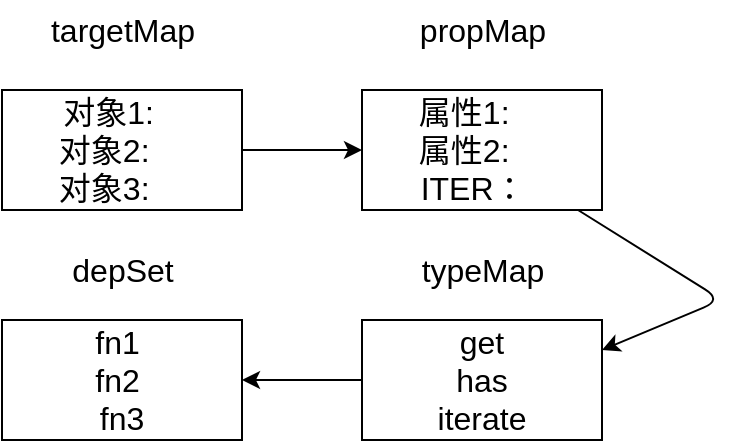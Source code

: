 <mxfile>
    <diagram id="XlxlzhI9_-ginBJWDxY5" name="第 1 页">
        <mxGraphModel dx="1402" dy="599" grid="1" gridSize="10" guides="1" tooltips="1" connect="1" arrows="1" fold="1" page="1" pageScale="1" pageWidth="827" pageHeight="1169" math="0" shadow="0">
            <root>
                <mxCell id="0"/>
                <mxCell id="1" parent="0"/>
                <mxCell id="27" style="edgeStyle=none;html=1;entryX=0;entryY=0.5;entryDx=0;entryDy=0;fontSize=16;" edge="1" parent="1" source="21" target="24">
                    <mxGeometry relative="1" as="geometry"/>
                </mxCell>
                <mxCell id="21" value="对象1:&amp;nbsp; &amp;nbsp;&lt;br&gt;对象2:&amp;nbsp; &amp;nbsp;&amp;nbsp;&lt;br&gt;对象3:&amp;nbsp; &amp;nbsp;&amp;nbsp;" style="whiteSpace=wrap;html=1;fontSize=16;" vertex="1" parent="1">
                    <mxGeometry x="234" y="255" width="120" height="60" as="geometry"/>
                </mxCell>
                <mxCell id="23" value="propMap" style="text;html=1;align=center;verticalAlign=middle;resizable=0;points=[];autosize=1;strokeColor=none;fillColor=none;fontSize=16;" vertex="1" parent="1">
                    <mxGeometry x="429" y="210" width="90" height="30" as="geometry"/>
                </mxCell>
                <mxCell id="38" style="edgeStyle=none;html=1;entryX=1;entryY=0.25;entryDx=0;entryDy=0;fontSize=16;" edge="1" parent="1" source="24" target="29">
                    <mxGeometry relative="1" as="geometry">
                        <Array as="points">
                            <mxPoint x="594" y="360"/>
                        </Array>
                    </mxGeometry>
                </mxCell>
                <mxCell id="24" value="属性1:&amp;nbsp; &amp;nbsp;&amp;nbsp;&lt;br&gt;&amp;nbsp;属性2:&amp;nbsp; &amp;nbsp; &amp;nbsp;&lt;br&gt;ITER：&amp;nbsp;&amp;nbsp;" style="whiteSpace=wrap;html=1;fontSize=16;" vertex="1" parent="1">
                    <mxGeometry x="414" y="255" width="120" height="60" as="geometry"/>
                </mxCell>
                <mxCell id="39" style="edgeStyle=none;html=1;fontSize=16;" edge="1" parent="1" source="29" target="35">
                    <mxGeometry relative="1" as="geometry"/>
                </mxCell>
                <mxCell id="29" value="get&lt;br&gt;has&lt;br&gt;iterate" style="whiteSpace=wrap;html=1;fontSize=16;" vertex="1" parent="1">
                    <mxGeometry x="414" y="370" width="120" height="60" as="geometry"/>
                </mxCell>
                <mxCell id="32" value="depSet" style="text;html=1;align=center;verticalAlign=middle;resizable=0;points=[];autosize=1;strokeColor=none;fillColor=none;fontSize=16;" vertex="1" parent="1">
                    <mxGeometry x="259" y="330" width="70" height="30" as="geometry"/>
                </mxCell>
                <mxCell id="34" value="targetMap" style="text;html=1;align=center;verticalAlign=middle;resizable=0;points=[];autosize=1;strokeColor=none;fillColor=none;fontSize=16;" vertex="1" parent="1">
                    <mxGeometry x="244" y="210" width="100" height="30" as="geometry"/>
                </mxCell>
                <mxCell id="35" value="fn1&amp;nbsp;&lt;br&gt;fn2&amp;nbsp;&lt;br&gt;fn3" style="whiteSpace=wrap;html=1;fontSize=16;" vertex="1" parent="1">
                    <mxGeometry x="234" y="370" width="120" height="60" as="geometry"/>
                </mxCell>
                <mxCell id="26" value="typeMap" style="text;html=1;align=center;verticalAlign=middle;resizable=0;points=[];autosize=1;strokeColor=none;fillColor=none;fontSize=16;" vertex="1" parent="1">
                    <mxGeometry x="434" y="330" width="80" height="30" as="geometry"/>
                </mxCell>
            </root>
        </mxGraphModel>
    </diagram>
</mxfile>